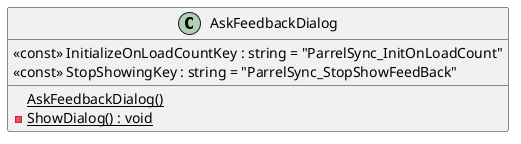 @startuml
class AskFeedbackDialog {
    <<const>> InitializeOnLoadCountKey : string = "ParrelSync_InitOnLoadCount"
    <<const>> StopShowingKey : string = "ParrelSync_StopShowFeedBack"
    {static} AskFeedbackDialog()
    - {static} ShowDialog() : void
}
@enduml
